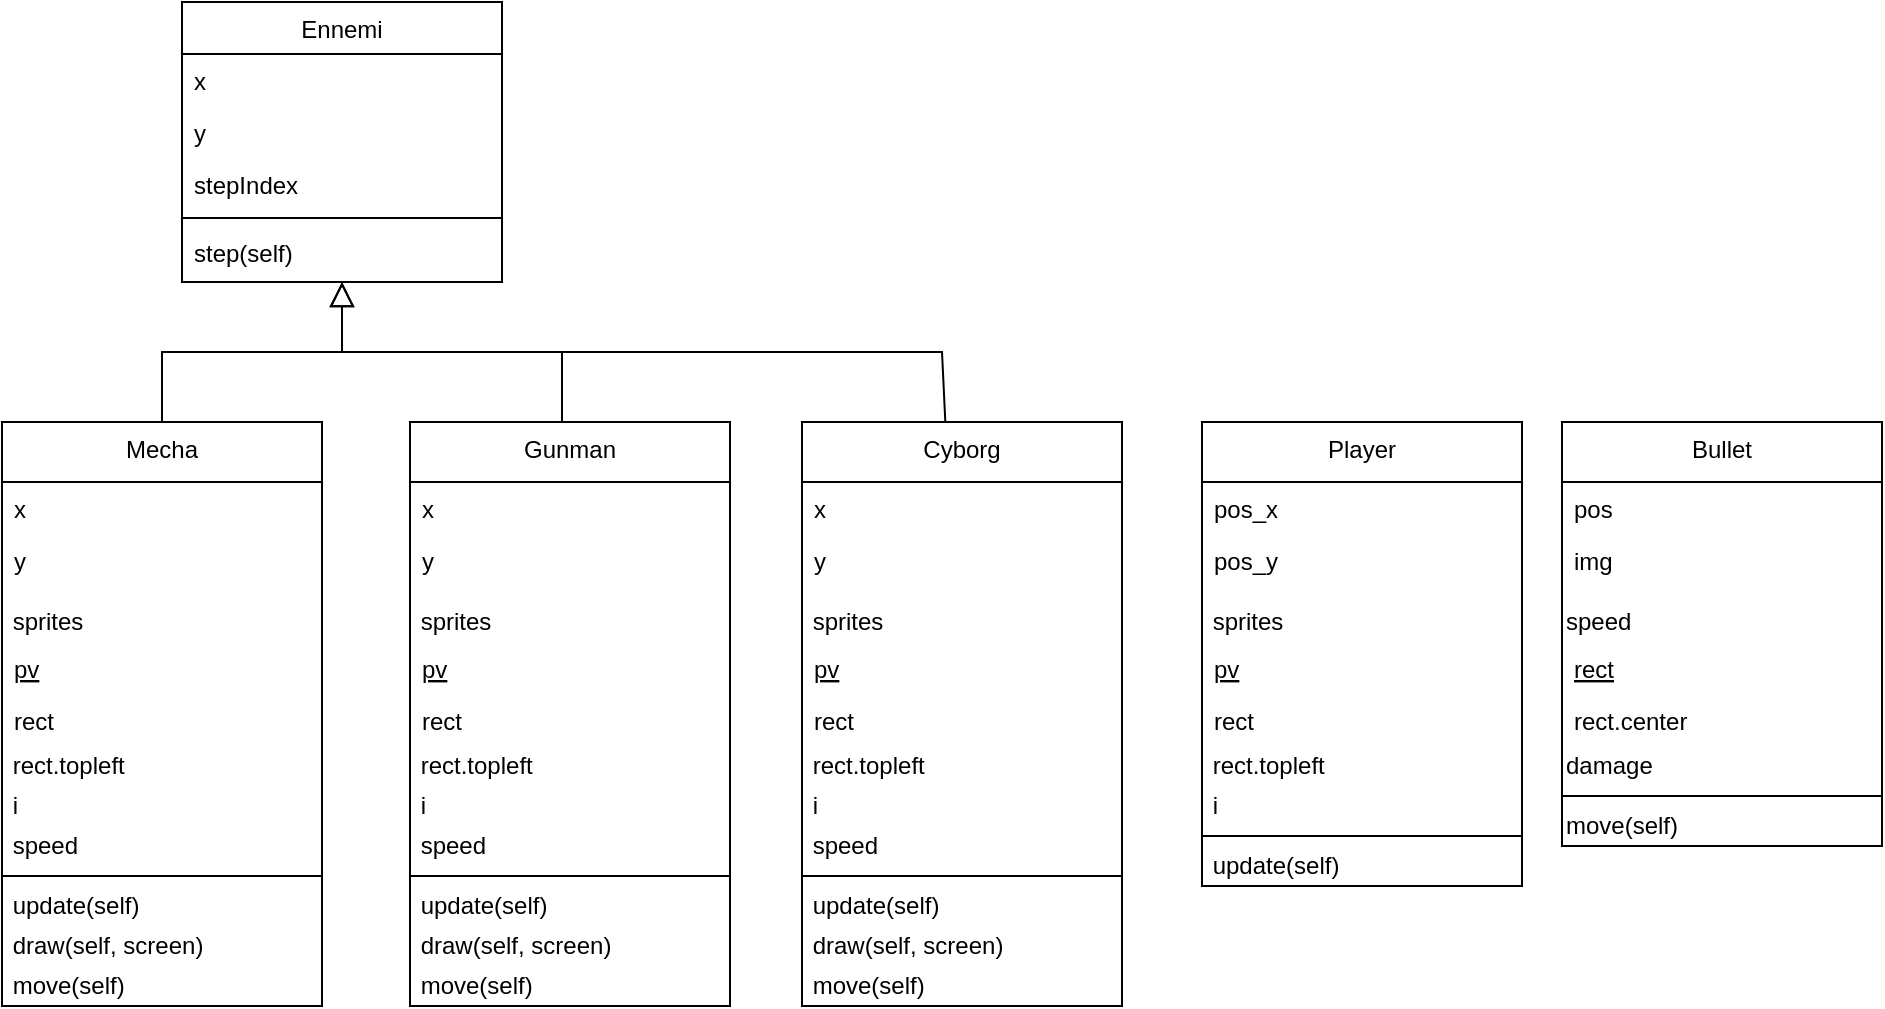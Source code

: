 <mxfile version="14.7.3" type="github">
  <diagram id="C5RBs43oDa-KdzZeNtuy" name="Page-1">
    <mxGraphModel dx="932" dy="548" grid="1" gridSize="10" guides="1" tooltips="1" connect="1" arrows="1" fold="1" page="1" pageScale="1" pageWidth="827" pageHeight="1169" math="0" shadow="0">
      <root>
        <mxCell id="WIyWlLk6GJQsqaUBKTNV-0" />
        <mxCell id="WIyWlLk6GJQsqaUBKTNV-1" parent="WIyWlLk6GJQsqaUBKTNV-0" />
        <mxCell id="zkfFHV4jXpPFQw0GAbJ--0" value="Ennemi" style="swimlane;fontStyle=0;align=center;verticalAlign=top;childLayout=stackLayout;horizontal=1;startSize=26;horizontalStack=0;resizeParent=1;resizeLast=0;collapsible=1;marginBottom=0;rounded=0;shadow=0;strokeWidth=1;" parent="WIyWlLk6GJQsqaUBKTNV-1" vertex="1">
          <mxGeometry x="220" y="120" width="160" height="140" as="geometry">
            <mxRectangle x="230" y="140" width="160" height="26" as="alternateBounds" />
          </mxGeometry>
        </mxCell>
        <mxCell id="zkfFHV4jXpPFQw0GAbJ--1" value="x" style="text;align=left;verticalAlign=top;spacingLeft=4;spacingRight=4;overflow=hidden;rotatable=0;points=[[0,0.5],[1,0.5]];portConstraint=eastwest;" parent="zkfFHV4jXpPFQw0GAbJ--0" vertex="1">
          <mxGeometry y="26" width="160" height="26" as="geometry" />
        </mxCell>
        <mxCell id="zkfFHV4jXpPFQw0GAbJ--2" value="y" style="text;align=left;verticalAlign=top;spacingLeft=4;spacingRight=4;overflow=hidden;rotatable=0;points=[[0,0.5],[1,0.5]];portConstraint=eastwest;rounded=0;shadow=0;html=0;" parent="zkfFHV4jXpPFQw0GAbJ--0" vertex="1">
          <mxGeometry y="52" width="160" height="26" as="geometry" />
        </mxCell>
        <mxCell id="zkfFHV4jXpPFQw0GAbJ--3" value="stepIndex" style="text;align=left;verticalAlign=top;spacingLeft=4;spacingRight=4;overflow=hidden;rotatable=0;points=[[0,0.5],[1,0.5]];portConstraint=eastwest;rounded=0;shadow=0;html=0;" parent="zkfFHV4jXpPFQw0GAbJ--0" vertex="1">
          <mxGeometry y="78" width="160" height="26" as="geometry" />
        </mxCell>
        <mxCell id="zkfFHV4jXpPFQw0GAbJ--4" value="" style="line;html=1;strokeWidth=1;align=left;verticalAlign=middle;spacingTop=-1;spacingLeft=3;spacingRight=3;rotatable=0;labelPosition=right;points=[];portConstraint=eastwest;" parent="zkfFHV4jXpPFQw0GAbJ--0" vertex="1">
          <mxGeometry y="104" width="160" height="8" as="geometry" />
        </mxCell>
        <mxCell id="zkfFHV4jXpPFQw0GAbJ--5" value="step(self)" style="text;align=left;verticalAlign=top;spacingLeft=4;spacingRight=4;overflow=hidden;rotatable=0;points=[[0,0.5],[1,0.5]];portConstraint=eastwest;" parent="zkfFHV4jXpPFQw0GAbJ--0" vertex="1">
          <mxGeometry y="112" width="160" height="28" as="geometry" />
        </mxCell>
        <mxCell id="zkfFHV4jXpPFQw0GAbJ--6" value="Mecha" style="swimlane;fontStyle=0;align=center;verticalAlign=top;childLayout=stackLayout;horizontal=1;startSize=30;horizontalStack=0;resizeParent=1;resizeLast=0;collapsible=1;marginBottom=0;rounded=0;shadow=0;strokeWidth=1;swimlaneFillColor=none;" parent="WIyWlLk6GJQsqaUBKTNV-1" vertex="1">
          <mxGeometry x="130" y="330" width="160" height="292" as="geometry">
            <mxRectangle x="130" y="380" width="160" height="26" as="alternateBounds" />
          </mxGeometry>
        </mxCell>
        <mxCell id="zkfFHV4jXpPFQw0GAbJ--7" value="x" style="text;align=left;verticalAlign=top;spacingLeft=4;spacingRight=4;overflow=hidden;rotatable=0;points=[[0,0.5],[1,0.5]];portConstraint=eastwest;" parent="zkfFHV4jXpPFQw0GAbJ--6" vertex="1">
          <mxGeometry y="30" width="160" height="26" as="geometry" />
        </mxCell>
        <mxCell id="zkfFHV4jXpPFQw0GAbJ--8" value="y&#xa;" style="text;align=left;verticalAlign=top;spacingLeft=4;spacingRight=4;overflow=hidden;rotatable=0;points=[[0,0.5],[1,0.5]];portConstraint=eastwest;rounded=0;shadow=0;html=0;" parent="zkfFHV4jXpPFQw0GAbJ--6" vertex="1">
          <mxGeometry y="56" width="160" height="34" as="geometry" />
        </mxCell>
        <mxCell id="E1siyjuTaNm7iV4Au7DL-0" value="&amp;nbsp;sprites" style="text;html=1;resizable=0;autosize=1;align=left;verticalAlign=middle;points=[];fillColor=none;strokeColor=none;rounded=0;" vertex="1" parent="zkfFHV4jXpPFQw0GAbJ--6">
          <mxGeometry y="90" width="160" height="20" as="geometry" />
        </mxCell>
        <mxCell id="zkfFHV4jXpPFQw0GAbJ--10" value="pv" style="text;align=left;verticalAlign=top;spacingLeft=4;spacingRight=4;overflow=hidden;rotatable=0;points=[[0,0.5],[1,0.5]];portConstraint=eastwest;fontStyle=4" parent="zkfFHV4jXpPFQw0GAbJ--6" vertex="1">
          <mxGeometry y="110" width="160" height="26" as="geometry" />
        </mxCell>
        <mxCell id="zkfFHV4jXpPFQw0GAbJ--11" value="rect" style="text;align=left;verticalAlign=top;spacingLeft=4;spacingRight=4;overflow=hidden;rotatable=0;points=[[0,0.5],[1,0.5]];portConstraint=eastwest;" parent="zkfFHV4jXpPFQw0GAbJ--6" vertex="1">
          <mxGeometry y="136" width="160" height="26" as="geometry" />
        </mxCell>
        <mxCell id="E1siyjuTaNm7iV4Au7DL-1" value="&amp;nbsp;rect.topleft" style="text;html=1;resizable=0;autosize=1;align=left;verticalAlign=middle;points=[];fillColor=none;strokeColor=none;rounded=0;" vertex="1" parent="zkfFHV4jXpPFQw0GAbJ--6">
          <mxGeometry y="162" width="160" height="20" as="geometry" />
        </mxCell>
        <mxCell id="E1siyjuTaNm7iV4Au7DL-2" value="&amp;nbsp;i" style="text;html=1;resizable=0;autosize=1;align=left;verticalAlign=middle;points=[];fillColor=none;strokeColor=none;rounded=0;" vertex="1" parent="zkfFHV4jXpPFQw0GAbJ--6">
          <mxGeometry y="182" width="160" height="20" as="geometry" />
        </mxCell>
        <mxCell id="E1siyjuTaNm7iV4Au7DL-3" value="&amp;nbsp;speed" style="text;html=1;resizable=0;autosize=1;align=left;verticalAlign=middle;points=[];fillColor=none;strokeColor=none;rounded=0;" vertex="1" parent="zkfFHV4jXpPFQw0GAbJ--6">
          <mxGeometry y="202" width="160" height="20" as="geometry" />
        </mxCell>
        <mxCell id="zkfFHV4jXpPFQw0GAbJ--9" value="" style="line;html=1;strokeWidth=1;align=left;verticalAlign=middle;spacingTop=-1;spacingLeft=3;spacingRight=3;rotatable=0;labelPosition=right;points=[];portConstraint=eastwest;" parent="zkfFHV4jXpPFQw0GAbJ--6" vertex="1">
          <mxGeometry y="222" width="160" height="10" as="geometry" />
        </mxCell>
        <mxCell id="E1siyjuTaNm7iV4Au7DL-4" value="&amp;nbsp;update(self)" style="text;html=1;resizable=0;autosize=1;align=left;verticalAlign=middle;points=[];fillColor=none;strokeColor=none;rounded=0;" vertex="1" parent="zkfFHV4jXpPFQw0GAbJ--6">
          <mxGeometry y="232" width="160" height="20" as="geometry" />
        </mxCell>
        <mxCell id="E1siyjuTaNm7iV4Au7DL-5" value="&amp;nbsp;draw(self, screen)" style="text;html=1;resizable=0;autosize=1;align=left;verticalAlign=middle;points=[];fillColor=none;strokeColor=none;rounded=0;" vertex="1" parent="zkfFHV4jXpPFQw0GAbJ--6">
          <mxGeometry y="252" width="160" height="20" as="geometry" />
        </mxCell>
        <mxCell id="E1siyjuTaNm7iV4Au7DL-6" value="&amp;nbsp;move(self)" style="text;html=1;resizable=0;autosize=1;align=left;verticalAlign=middle;points=[];fillColor=none;strokeColor=none;rounded=0;" vertex="1" parent="zkfFHV4jXpPFQw0GAbJ--6">
          <mxGeometry y="272" width="160" height="20" as="geometry" />
        </mxCell>
        <mxCell id="zkfFHV4jXpPFQw0GAbJ--12" value="" style="endArrow=block;endSize=10;endFill=0;shadow=0;strokeWidth=1;rounded=0;edgeStyle=elbowEdgeStyle;elbow=vertical;" parent="WIyWlLk6GJQsqaUBKTNV-1" source="zkfFHV4jXpPFQw0GAbJ--6" target="zkfFHV4jXpPFQw0GAbJ--0" edge="1">
          <mxGeometry width="160" relative="1" as="geometry">
            <mxPoint x="200" y="203" as="sourcePoint" />
            <mxPoint x="200" y="203" as="targetPoint" />
          </mxGeometry>
        </mxCell>
        <mxCell id="zkfFHV4jXpPFQw0GAbJ--16" value="" style="endArrow=block;endSize=10;endFill=0;shadow=0;strokeWidth=1;rounded=0;edgeStyle=elbowEdgeStyle;elbow=vertical;" parent="WIyWlLk6GJQsqaUBKTNV-1" target="zkfFHV4jXpPFQw0GAbJ--0" edge="1">
          <mxGeometry width="160" relative="1" as="geometry">
            <mxPoint x="410" y="330" as="sourcePoint" />
            <mxPoint x="310" y="271" as="targetPoint" />
          </mxGeometry>
        </mxCell>
        <mxCell id="E1siyjuTaNm7iV4Au7DL-7" value="Gunman" style="swimlane;fontStyle=0;align=center;verticalAlign=top;childLayout=stackLayout;horizontal=1;startSize=30;horizontalStack=0;resizeParent=1;resizeLast=0;collapsible=1;marginBottom=0;rounded=0;shadow=0;strokeWidth=1;swimlaneFillColor=none;" vertex="1" parent="WIyWlLk6GJQsqaUBKTNV-1">
          <mxGeometry x="334" y="330" width="160" height="292" as="geometry">
            <mxRectangle x="130" y="380" width="160" height="26" as="alternateBounds" />
          </mxGeometry>
        </mxCell>
        <mxCell id="E1siyjuTaNm7iV4Au7DL-8" value="x" style="text;align=left;verticalAlign=top;spacingLeft=4;spacingRight=4;overflow=hidden;rotatable=0;points=[[0,0.5],[1,0.5]];portConstraint=eastwest;" vertex="1" parent="E1siyjuTaNm7iV4Au7DL-7">
          <mxGeometry y="30" width="160" height="26" as="geometry" />
        </mxCell>
        <mxCell id="E1siyjuTaNm7iV4Au7DL-9" value="y&#xa;" style="text;align=left;verticalAlign=top;spacingLeft=4;spacingRight=4;overflow=hidden;rotatable=0;points=[[0,0.5],[1,0.5]];portConstraint=eastwest;rounded=0;shadow=0;html=0;" vertex="1" parent="E1siyjuTaNm7iV4Au7DL-7">
          <mxGeometry y="56" width="160" height="34" as="geometry" />
        </mxCell>
        <mxCell id="E1siyjuTaNm7iV4Au7DL-10" value="&amp;nbsp;sprites" style="text;html=1;resizable=0;autosize=1;align=left;verticalAlign=middle;points=[];fillColor=none;strokeColor=none;rounded=0;" vertex="1" parent="E1siyjuTaNm7iV4Au7DL-7">
          <mxGeometry y="90" width="160" height="20" as="geometry" />
        </mxCell>
        <mxCell id="E1siyjuTaNm7iV4Au7DL-11" value="pv" style="text;align=left;verticalAlign=top;spacingLeft=4;spacingRight=4;overflow=hidden;rotatable=0;points=[[0,0.5],[1,0.5]];portConstraint=eastwest;fontStyle=4" vertex="1" parent="E1siyjuTaNm7iV4Au7DL-7">
          <mxGeometry y="110" width="160" height="26" as="geometry" />
        </mxCell>
        <mxCell id="E1siyjuTaNm7iV4Au7DL-12" value="rect" style="text;align=left;verticalAlign=top;spacingLeft=4;spacingRight=4;overflow=hidden;rotatable=0;points=[[0,0.5],[1,0.5]];portConstraint=eastwest;" vertex="1" parent="E1siyjuTaNm7iV4Au7DL-7">
          <mxGeometry y="136" width="160" height="26" as="geometry" />
        </mxCell>
        <mxCell id="E1siyjuTaNm7iV4Au7DL-13" value="&amp;nbsp;rect.topleft" style="text;html=1;resizable=0;autosize=1;align=left;verticalAlign=middle;points=[];fillColor=none;strokeColor=none;rounded=0;" vertex="1" parent="E1siyjuTaNm7iV4Au7DL-7">
          <mxGeometry y="162" width="160" height="20" as="geometry" />
        </mxCell>
        <mxCell id="E1siyjuTaNm7iV4Au7DL-14" value="&amp;nbsp;i" style="text;html=1;resizable=0;autosize=1;align=left;verticalAlign=middle;points=[];fillColor=none;strokeColor=none;rounded=0;" vertex="1" parent="E1siyjuTaNm7iV4Au7DL-7">
          <mxGeometry y="182" width="160" height="20" as="geometry" />
        </mxCell>
        <mxCell id="E1siyjuTaNm7iV4Au7DL-15" value="&amp;nbsp;speed" style="text;html=1;resizable=0;autosize=1;align=left;verticalAlign=middle;points=[];fillColor=none;strokeColor=none;rounded=0;" vertex="1" parent="E1siyjuTaNm7iV4Au7DL-7">
          <mxGeometry y="202" width="160" height="20" as="geometry" />
        </mxCell>
        <mxCell id="E1siyjuTaNm7iV4Au7DL-16" value="" style="line;html=1;strokeWidth=1;align=left;verticalAlign=middle;spacingTop=-1;spacingLeft=3;spacingRight=3;rotatable=0;labelPosition=right;points=[];portConstraint=eastwest;" vertex="1" parent="E1siyjuTaNm7iV4Au7DL-7">
          <mxGeometry y="222" width="160" height="10" as="geometry" />
        </mxCell>
        <mxCell id="E1siyjuTaNm7iV4Au7DL-17" value="&amp;nbsp;update(self)" style="text;html=1;resizable=0;autosize=1;align=left;verticalAlign=middle;points=[];fillColor=none;strokeColor=none;rounded=0;" vertex="1" parent="E1siyjuTaNm7iV4Au7DL-7">
          <mxGeometry y="232" width="160" height="20" as="geometry" />
        </mxCell>
        <mxCell id="E1siyjuTaNm7iV4Au7DL-18" value="&amp;nbsp;draw(self, screen)" style="text;html=1;resizable=0;autosize=1;align=left;verticalAlign=middle;points=[];fillColor=none;strokeColor=none;rounded=0;" vertex="1" parent="E1siyjuTaNm7iV4Au7DL-7">
          <mxGeometry y="252" width="160" height="20" as="geometry" />
        </mxCell>
        <mxCell id="E1siyjuTaNm7iV4Au7DL-19" value="&amp;nbsp;move(self)" style="text;html=1;resizable=0;autosize=1;align=left;verticalAlign=middle;points=[];fillColor=none;strokeColor=none;rounded=0;" vertex="1" parent="E1siyjuTaNm7iV4Au7DL-7">
          <mxGeometry y="272" width="160" height="20" as="geometry" />
        </mxCell>
        <mxCell id="E1siyjuTaNm7iV4Au7DL-20" value="Cyborg" style="swimlane;fontStyle=0;align=center;verticalAlign=top;childLayout=stackLayout;horizontal=1;startSize=30;horizontalStack=0;resizeParent=1;resizeLast=0;collapsible=1;marginBottom=0;rounded=0;shadow=0;strokeWidth=1;swimlaneFillColor=none;" vertex="1" parent="WIyWlLk6GJQsqaUBKTNV-1">
          <mxGeometry x="530" y="330" width="160" height="292" as="geometry">
            <mxRectangle x="130" y="380" width="160" height="26" as="alternateBounds" />
          </mxGeometry>
        </mxCell>
        <mxCell id="E1siyjuTaNm7iV4Au7DL-21" value="x" style="text;align=left;verticalAlign=top;spacingLeft=4;spacingRight=4;overflow=hidden;rotatable=0;points=[[0,0.5],[1,0.5]];portConstraint=eastwest;" vertex="1" parent="E1siyjuTaNm7iV4Au7DL-20">
          <mxGeometry y="30" width="160" height="26" as="geometry" />
        </mxCell>
        <mxCell id="E1siyjuTaNm7iV4Au7DL-22" value="y&#xa;" style="text;align=left;verticalAlign=top;spacingLeft=4;spacingRight=4;overflow=hidden;rotatable=0;points=[[0,0.5],[1,0.5]];portConstraint=eastwest;rounded=0;shadow=0;html=0;" vertex="1" parent="E1siyjuTaNm7iV4Au7DL-20">
          <mxGeometry y="56" width="160" height="34" as="geometry" />
        </mxCell>
        <mxCell id="E1siyjuTaNm7iV4Au7DL-23" value="&amp;nbsp;sprites" style="text;html=1;resizable=0;autosize=1;align=left;verticalAlign=middle;points=[];fillColor=none;strokeColor=none;rounded=0;" vertex="1" parent="E1siyjuTaNm7iV4Au7DL-20">
          <mxGeometry y="90" width="160" height="20" as="geometry" />
        </mxCell>
        <mxCell id="E1siyjuTaNm7iV4Au7DL-24" value="pv" style="text;align=left;verticalAlign=top;spacingLeft=4;spacingRight=4;overflow=hidden;rotatable=0;points=[[0,0.5],[1,0.5]];portConstraint=eastwest;fontStyle=4" vertex="1" parent="E1siyjuTaNm7iV4Au7DL-20">
          <mxGeometry y="110" width="160" height="26" as="geometry" />
        </mxCell>
        <mxCell id="E1siyjuTaNm7iV4Au7DL-25" value="rect" style="text;align=left;verticalAlign=top;spacingLeft=4;spacingRight=4;overflow=hidden;rotatable=0;points=[[0,0.5],[1,0.5]];portConstraint=eastwest;" vertex="1" parent="E1siyjuTaNm7iV4Au7DL-20">
          <mxGeometry y="136" width="160" height="26" as="geometry" />
        </mxCell>
        <mxCell id="E1siyjuTaNm7iV4Au7DL-26" value="&amp;nbsp;rect.topleft" style="text;html=1;resizable=0;autosize=1;align=left;verticalAlign=middle;points=[];fillColor=none;strokeColor=none;rounded=0;" vertex="1" parent="E1siyjuTaNm7iV4Au7DL-20">
          <mxGeometry y="162" width="160" height="20" as="geometry" />
        </mxCell>
        <mxCell id="E1siyjuTaNm7iV4Au7DL-27" value="&amp;nbsp;i" style="text;html=1;resizable=0;autosize=1;align=left;verticalAlign=middle;points=[];fillColor=none;strokeColor=none;rounded=0;" vertex="1" parent="E1siyjuTaNm7iV4Au7DL-20">
          <mxGeometry y="182" width="160" height="20" as="geometry" />
        </mxCell>
        <mxCell id="E1siyjuTaNm7iV4Au7DL-28" value="&amp;nbsp;speed" style="text;html=1;resizable=0;autosize=1;align=left;verticalAlign=middle;points=[];fillColor=none;strokeColor=none;rounded=0;" vertex="1" parent="E1siyjuTaNm7iV4Au7DL-20">
          <mxGeometry y="202" width="160" height="20" as="geometry" />
        </mxCell>
        <mxCell id="E1siyjuTaNm7iV4Au7DL-29" value="" style="line;html=1;strokeWidth=1;align=left;verticalAlign=middle;spacingTop=-1;spacingLeft=3;spacingRight=3;rotatable=0;labelPosition=right;points=[];portConstraint=eastwest;" vertex="1" parent="E1siyjuTaNm7iV4Au7DL-20">
          <mxGeometry y="222" width="160" height="10" as="geometry" />
        </mxCell>
        <mxCell id="E1siyjuTaNm7iV4Au7DL-30" value="&amp;nbsp;update(self)" style="text;html=1;resizable=0;autosize=1;align=left;verticalAlign=middle;points=[];fillColor=none;strokeColor=none;rounded=0;" vertex="1" parent="E1siyjuTaNm7iV4Au7DL-20">
          <mxGeometry y="232" width="160" height="20" as="geometry" />
        </mxCell>
        <mxCell id="E1siyjuTaNm7iV4Au7DL-31" value="&amp;nbsp;draw(self, screen)" style="text;html=1;resizable=0;autosize=1;align=left;verticalAlign=middle;points=[];fillColor=none;strokeColor=none;rounded=0;" vertex="1" parent="E1siyjuTaNm7iV4Au7DL-20">
          <mxGeometry y="252" width="160" height="20" as="geometry" />
        </mxCell>
        <mxCell id="E1siyjuTaNm7iV4Au7DL-32" value="&amp;nbsp;move(self)" style="text;html=1;resizable=0;autosize=1;align=left;verticalAlign=middle;points=[];fillColor=none;strokeColor=none;rounded=0;" vertex="1" parent="E1siyjuTaNm7iV4Au7DL-20">
          <mxGeometry y="272" width="160" height="20" as="geometry" />
        </mxCell>
        <mxCell id="E1siyjuTaNm7iV4Au7DL-33" value="" style="endArrow=none;html=1;exitX=0.448;exitY=0.001;exitDx=0;exitDy=0;exitPerimeter=0;rounded=0;" edge="1" parent="WIyWlLk6GJQsqaUBKTNV-1">
          <mxGeometry width="50" height="50" relative="1" as="geometry">
            <mxPoint x="601.68" y="330.292" as="sourcePoint" />
            <mxPoint x="410" y="295" as="targetPoint" />
            <Array as="points">
              <mxPoint x="600" y="295" />
            </Array>
          </mxGeometry>
        </mxCell>
        <mxCell id="E1siyjuTaNm7iV4Au7DL-34" value="Player" style="swimlane;fontStyle=0;align=center;verticalAlign=top;childLayout=stackLayout;horizontal=1;startSize=30;horizontalStack=0;resizeParent=1;resizeLast=0;collapsible=1;marginBottom=0;rounded=0;shadow=0;strokeWidth=1;swimlaneFillColor=none;" vertex="1" parent="WIyWlLk6GJQsqaUBKTNV-1">
          <mxGeometry x="730" y="330" width="160" height="232" as="geometry">
            <mxRectangle x="130" y="380" width="160" height="26" as="alternateBounds" />
          </mxGeometry>
        </mxCell>
        <mxCell id="E1siyjuTaNm7iV4Au7DL-35" value="pos_x" style="text;align=left;verticalAlign=top;spacingLeft=4;spacingRight=4;overflow=hidden;rotatable=0;points=[[0,0.5],[1,0.5]];portConstraint=eastwest;" vertex="1" parent="E1siyjuTaNm7iV4Au7DL-34">
          <mxGeometry y="30" width="160" height="26" as="geometry" />
        </mxCell>
        <mxCell id="E1siyjuTaNm7iV4Au7DL-36" value="pos_y" style="text;align=left;verticalAlign=top;spacingLeft=4;spacingRight=4;overflow=hidden;rotatable=0;points=[[0,0.5],[1,0.5]];portConstraint=eastwest;rounded=0;shadow=0;html=0;" vertex="1" parent="E1siyjuTaNm7iV4Au7DL-34">
          <mxGeometry y="56" width="160" height="34" as="geometry" />
        </mxCell>
        <mxCell id="E1siyjuTaNm7iV4Au7DL-37" value="&amp;nbsp;sprites" style="text;html=1;resizable=0;autosize=1;align=left;verticalAlign=middle;points=[];fillColor=none;strokeColor=none;rounded=0;" vertex="1" parent="E1siyjuTaNm7iV4Au7DL-34">
          <mxGeometry y="90" width="160" height="20" as="geometry" />
        </mxCell>
        <mxCell id="E1siyjuTaNm7iV4Au7DL-38" value="pv" style="text;align=left;verticalAlign=top;spacingLeft=4;spacingRight=4;overflow=hidden;rotatable=0;points=[[0,0.5],[1,0.5]];portConstraint=eastwest;fontStyle=4" vertex="1" parent="E1siyjuTaNm7iV4Au7DL-34">
          <mxGeometry y="110" width="160" height="26" as="geometry" />
        </mxCell>
        <mxCell id="E1siyjuTaNm7iV4Au7DL-39" value="rect" style="text;align=left;verticalAlign=top;spacingLeft=4;spacingRight=4;overflow=hidden;rotatable=0;points=[[0,0.5],[1,0.5]];portConstraint=eastwest;" vertex="1" parent="E1siyjuTaNm7iV4Au7DL-34">
          <mxGeometry y="136" width="160" height="26" as="geometry" />
        </mxCell>
        <mxCell id="E1siyjuTaNm7iV4Au7DL-40" value="&amp;nbsp;rect.topleft" style="text;html=1;resizable=0;autosize=1;align=left;verticalAlign=middle;points=[];fillColor=none;strokeColor=none;rounded=0;" vertex="1" parent="E1siyjuTaNm7iV4Au7DL-34">
          <mxGeometry y="162" width="160" height="20" as="geometry" />
        </mxCell>
        <mxCell id="E1siyjuTaNm7iV4Au7DL-41" value="&amp;nbsp;i" style="text;html=1;resizable=0;autosize=1;align=left;verticalAlign=middle;points=[];fillColor=none;strokeColor=none;rounded=0;" vertex="1" parent="E1siyjuTaNm7iV4Au7DL-34">
          <mxGeometry y="182" width="160" height="20" as="geometry" />
        </mxCell>
        <mxCell id="E1siyjuTaNm7iV4Au7DL-43" value="" style="line;html=1;strokeWidth=1;align=left;verticalAlign=middle;spacingTop=-1;spacingLeft=3;spacingRight=3;rotatable=0;labelPosition=right;points=[];portConstraint=eastwest;" vertex="1" parent="E1siyjuTaNm7iV4Au7DL-34">
          <mxGeometry y="202" width="160" height="10" as="geometry" />
        </mxCell>
        <mxCell id="E1siyjuTaNm7iV4Au7DL-44" value="&amp;nbsp;update(self)" style="text;html=1;resizable=0;autosize=1;align=left;verticalAlign=middle;points=[];fillColor=none;strokeColor=none;rounded=0;" vertex="1" parent="E1siyjuTaNm7iV4Au7DL-34">
          <mxGeometry y="212" width="160" height="20" as="geometry" />
        </mxCell>
        <mxCell id="E1siyjuTaNm7iV4Au7DL-48" value="Bullet" style="swimlane;fontStyle=0;align=center;verticalAlign=top;childLayout=stackLayout;horizontal=1;startSize=30;horizontalStack=0;resizeParent=1;resizeLast=0;collapsible=1;marginBottom=0;rounded=0;shadow=0;strokeWidth=1;swimlaneFillColor=none;" vertex="1" parent="WIyWlLk6GJQsqaUBKTNV-1">
          <mxGeometry x="910" y="330" width="160" height="212" as="geometry">
            <mxRectangle x="130" y="380" width="160" height="26" as="alternateBounds" />
          </mxGeometry>
        </mxCell>
        <mxCell id="E1siyjuTaNm7iV4Au7DL-49" value="pos" style="text;align=left;verticalAlign=top;spacingLeft=4;spacingRight=4;overflow=hidden;rotatable=0;points=[[0,0.5],[1,0.5]];portConstraint=eastwest;" vertex="1" parent="E1siyjuTaNm7iV4Au7DL-48">
          <mxGeometry y="30" width="160" height="26" as="geometry" />
        </mxCell>
        <mxCell id="E1siyjuTaNm7iV4Au7DL-50" value="img" style="text;align=left;verticalAlign=top;spacingLeft=4;spacingRight=4;overflow=hidden;rotatable=0;points=[[0,0.5],[1,0.5]];portConstraint=eastwest;rounded=0;shadow=0;html=0;" vertex="1" parent="E1siyjuTaNm7iV4Au7DL-48">
          <mxGeometry y="56" width="160" height="34" as="geometry" />
        </mxCell>
        <mxCell id="E1siyjuTaNm7iV4Au7DL-51" value="speed" style="text;html=1;resizable=0;autosize=1;align=left;verticalAlign=middle;points=[];fillColor=none;strokeColor=none;rounded=0;" vertex="1" parent="E1siyjuTaNm7iV4Au7DL-48">
          <mxGeometry y="90" width="160" height="20" as="geometry" />
        </mxCell>
        <mxCell id="E1siyjuTaNm7iV4Au7DL-52" value="rect" style="text;align=left;verticalAlign=top;spacingLeft=4;spacingRight=4;overflow=hidden;rotatable=0;points=[[0,0.5],[1,0.5]];portConstraint=eastwest;fontStyle=4" vertex="1" parent="E1siyjuTaNm7iV4Au7DL-48">
          <mxGeometry y="110" width="160" height="26" as="geometry" />
        </mxCell>
        <mxCell id="E1siyjuTaNm7iV4Au7DL-53" value="rect.center" style="text;align=left;verticalAlign=top;spacingLeft=4;spacingRight=4;overflow=hidden;rotatable=0;points=[[0,0.5],[1,0.5]];portConstraint=eastwest;" vertex="1" parent="E1siyjuTaNm7iV4Au7DL-48">
          <mxGeometry y="136" width="160" height="26" as="geometry" />
        </mxCell>
        <mxCell id="E1siyjuTaNm7iV4Au7DL-54" value="damage" style="text;html=1;resizable=0;autosize=1;align=left;verticalAlign=middle;points=[];fillColor=none;strokeColor=none;rounded=0;" vertex="1" parent="E1siyjuTaNm7iV4Au7DL-48">
          <mxGeometry y="162" width="160" height="20" as="geometry" />
        </mxCell>
        <mxCell id="E1siyjuTaNm7iV4Au7DL-56" value="" style="line;html=1;strokeWidth=1;align=left;verticalAlign=middle;spacingTop=-1;spacingLeft=3;spacingRight=3;rotatable=0;labelPosition=right;points=[];portConstraint=eastwest;" vertex="1" parent="E1siyjuTaNm7iV4Au7DL-48">
          <mxGeometry y="182" width="160" height="10" as="geometry" />
        </mxCell>
        <mxCell id="E1siyjuTaNm7iV4Au7DL-57" value="move(self)" style="text;html=1;resizable=0;autosize=1;align=left;verticalAlign=middle;points=[];fillColor=none;strokeColor=none;rounded=0;" vertex="1" parent="E1siyjuTaNm7iV4Au7DL-48">
          <mxGeometry y="192" width="160" height="20" as="geometry" />
        </mxCell>
      </root>
    </mxGraphModel>
  </diagram>
</mxfile>
